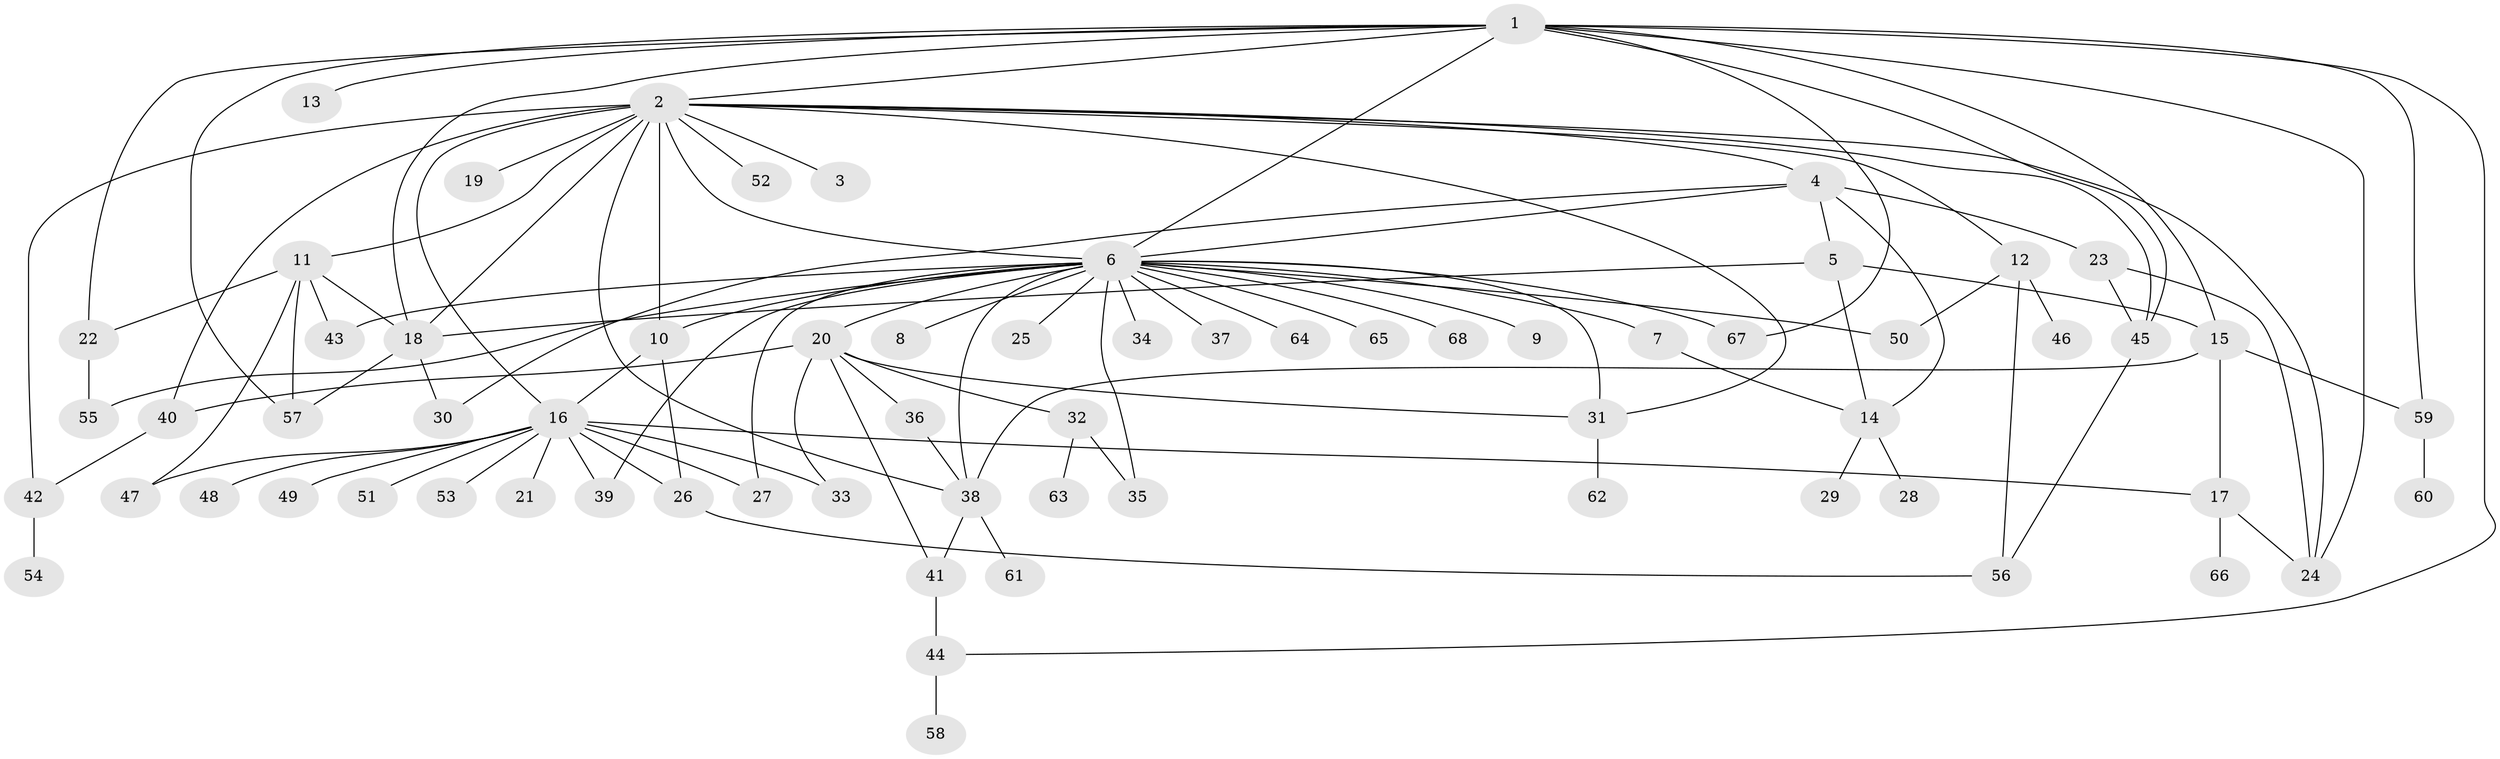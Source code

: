 // original degree distribution, {13: 0.007407407407407408, 37: 0.007407407407407408, 2: 0.2814814814814815, 8: 0.007407407407407408, 27: 0.007407407407407408, 4: 0.07407407407407407, 1: 0.48148148148148145, 5: 0.037037037037037035, 6: 0.014814814814814815, 15: 0.007407407407407408, 7: 0.014814814814814815, 9: 0.007407407407407408, 3: 0.05185185185185185}
// Generated by graph-tools (version 1.1) at 2025/50/03/04/25 22:50:29]
// undirected, 68 vertices, 109 edges
graph export_dot {
  node [color=gray90,style=filled];
  1;
  2;
  3;
  4;
  5;
  6;
  7;
  8;
  9;
  10;
  11;
  12;
  13;
  14;
  15;
  16;
  17;
  18;
  19;
  20;
  21;
  22;
  23;
  24;
  25;
  26;
  27;
  28;
  29;
  30;
  31;
  32;
  33;
  34;
  35;
  36;
  37;
  38;
  39;
  40;
  41;
  42;
  43;
  44;
  45;
  46;
  47;
  48;
  49;
  50;
  51;
  52;
  53;
  54;
  55;
  56;
  57;
  58;
  59;
  60;
  61;
  62;
  63;
  64;
  65;
  66;
  67;
  68;
  1 -- 2 [weight=1.0];
  1 -- 6 [weight=1.0];
  1 -- 13 [weight=1.0];
  1 -- 15 [weight=1.0];
  1 -- 18 [weight=1.0];
  1 -- 22 [weight=1.0];
  1 -- 24 [weight=1.0];
  1 -- 44 [weight=1.0];
  1 -- 45 [weight=1.0];
  1 -- 57 [weight=1.0];
  1 -- 59 [weight=1.0];
  1 -- 67 [weight=1.0];
  2 -- 3 [weight=1.0];
  2 -- 4 [weight=1.0];
  2 -- 6 [weight=1.0];
  2 -- 10 [weight=20.0];
  2 -- 11 [weight=1.0];
  2 -- 12 [weight=1.0];
  2 -- 16 [weight=1.0];
  2 -- 18 [weight=1.0];
  2 -- 19 [weight=1.0];
  2 -- 24 [weight=1.0];
  2 -- 31 [weight=1.0];
  2 -- 38 [weight=1.0];
  2 -- 40 [weight=1.0];
  2 -- 42 [weight=1.0];
  2 -- 45 [weight=1.0];
  2 -- 52 [weight=1.0];
  4 -- 5 [weight=1.0];
  4 -- 6 [weight=1.0];
  4 -- 14 [weight=2.0];
  4 -- 23 [weight=1.0];
  4 -- 30 [weight=1.0];
  5 -- 14 [weight=1.0];
  5 -- 15 [weight=1.0];
  5 -- 18 [weight=1.0];
  6 -- 7 [weight=1.0];
  6 -- 8 [weight=1.0];
  6 -- 9 [weight=1.0];
  6 -- 10 [weight=2.0];
  6 -- 20 [weight=1.0];
  6 -- 25 [weight=1.0];
  6 -- 27 [weight=1.0];
  6 -- 31 [weight=1.0];
  6 -- 34 [weight=1.0];
  6 -- 35 [weight=1.0];
  6 -- 37 [weight=1.0];
  6 -- 38 [weight=1.0];
  6 -- 39 [weight=1.0];
  6 -- 43 [weight=1.0];
  6 -- 50 [weight=1.0];
  6 -- 55 [weight=1.0];
  6 -- 64 [weight=1.0];
  6 -- 65 [weight=1.0];
  6 -- 67 [weight=1.0];
  6 -- 68 [weight=1.0];
  7 -- 14 [weight=1.0];
  10 -- 16 [weight=1.0];
  10 -- 26 [weight=1.0];
  11 -- 18 [weight=1.0];
  11 -- 22 [weight=1.0];
  11 -- 43 [weight=1.0];
  11 -- 47 [weight=1.0];
  11 -- 57 [weight=1.0];
  12 -- 46 [weight=1.0];
  12 -- 50 [weight=1.0];
  12 -- 56 [weight=1.0];
  14 -- 28 [weight=1.0];
  14 -- 29 [weight=1.0];
  15 -- 17 [weight=1.0];
  15 -- 38 [weight=1.0];
  15 -- 59 [weight=1.0];
  16 -- 17 [weight=1.0];
  16 -- 21 [weight=1.0];
  16 -- 26 [weight=2.0];
  16 -- 27 [weight=1.0];
  16 -- 33 [weight=1.0];
  16 -- 39 [weight=1.0];
  16 -- 47 [weight=1.0];
  16 -- 48 [weight=1.0];
  16 -- 49 [weight=1.0];
  16 -- 51 [weight=1.0];
  16 -- 53 [weight=1.0];
  17 -- 24 [weight=1.0];
  17 -- 66 [weight=1.0];
  18 -- 30 [weight=1.0];
  18 -- 57 [weight=1.0];
  20 -- 31 [weight=1.0];
  20 -- 32 [weight=1.0];
  20 -- 33 [weight=1.0];
  20 -- 36 [weight=1.0];
  20 -- 40 [weight=1.0];
  20 -- 41 [weight=1.0];
  22 -- 55 [weight=2.0];
  23 -- 24 [weight=1.0];
  23 -- 45 [weight=2.0];
  26 -- 56 [weight=1.0];
  31 -- 62 [weight=1.0];
  32 -- 35 [weight=1.0];
  32 -- 63 [weight=1.0];
  36 -- 38 [weight=1.0];
  38 -- 41 [weight=1.0];
  38 -- 61 [weight=1.0];
  40 -- 42 [weight=1.0];
  41 -- 44 [weight=2.0];
  42 -- 54 [weight=1.0];
  44 -- 58 [weight=1.0];
  45 -- 56 [weight=1.0];
  59 -- 60 [weight=1.0];
}
